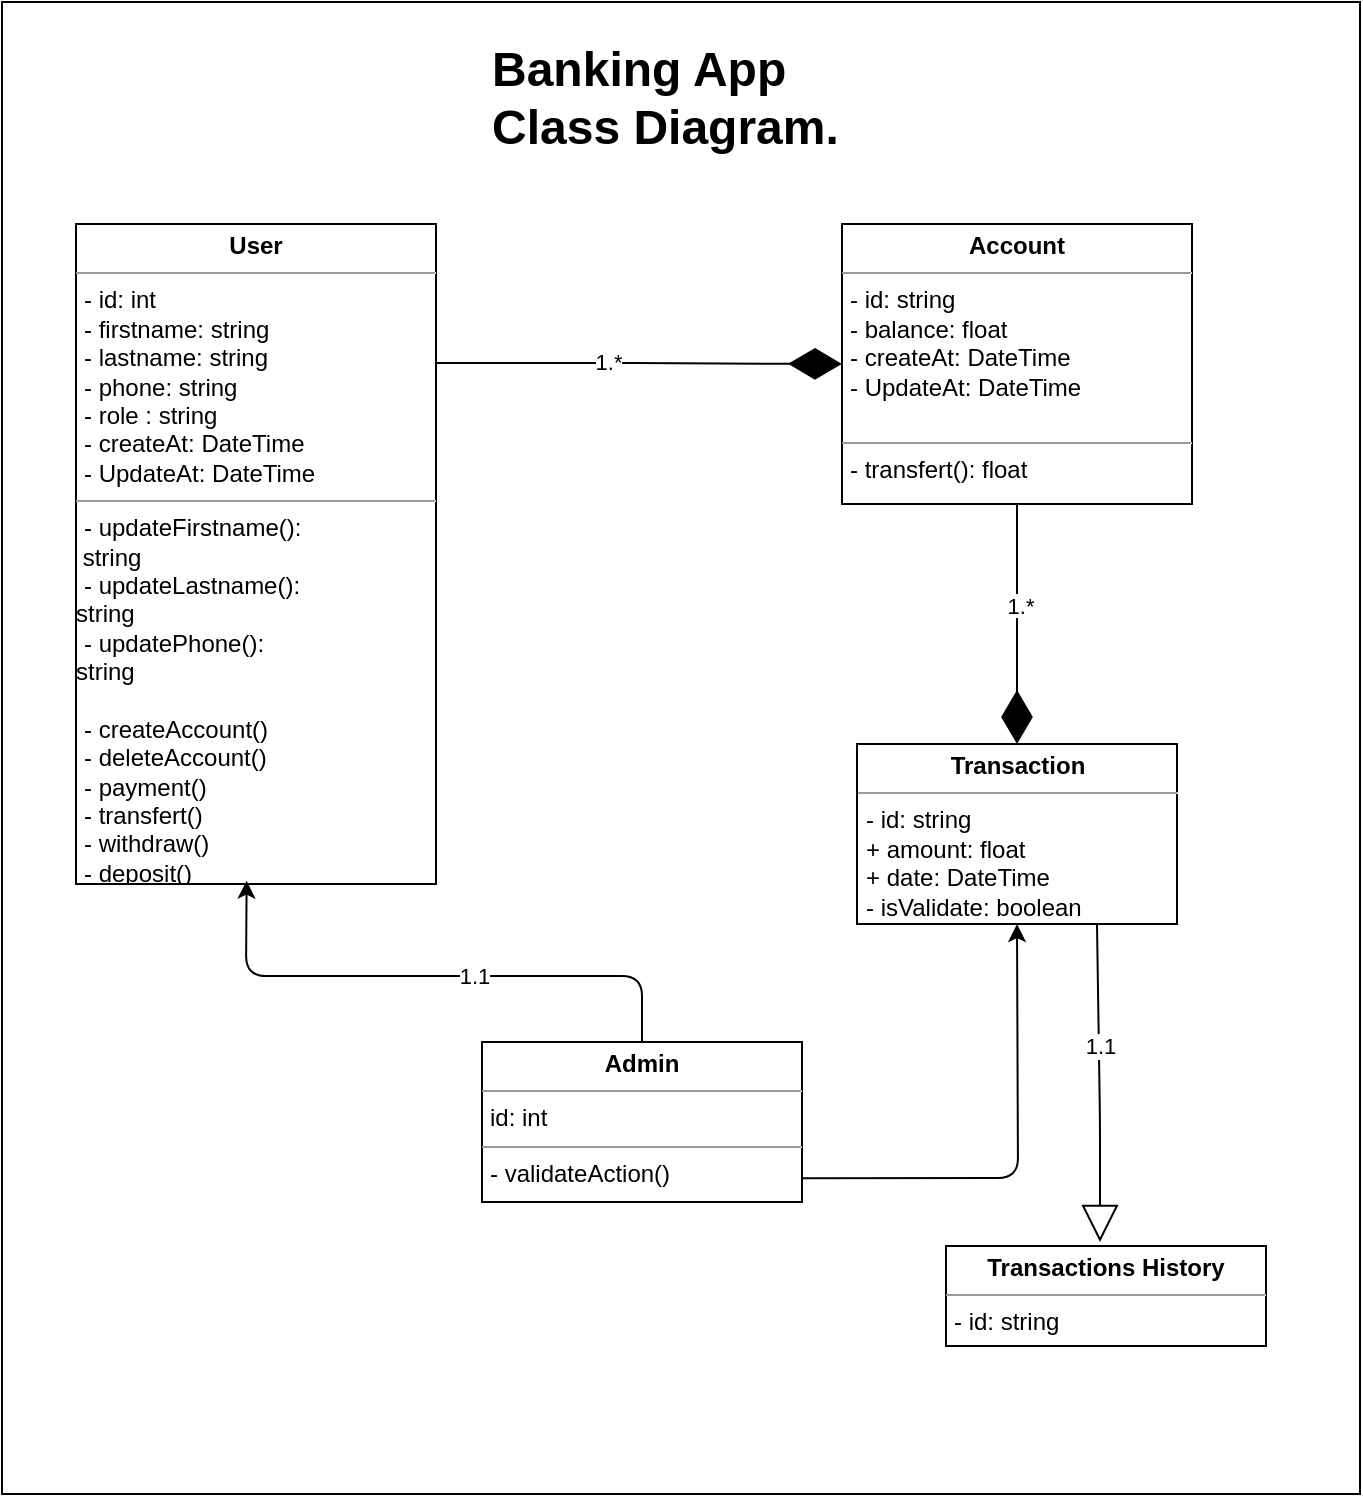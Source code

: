 <mxfile>
    <diagram id="ltQHFblb4XoNuvr2CsPF" name="Page-1">
        <mxGraphModel dx="1673" dy="1047" grid="0" gridSize="10" guides="1" tooltips="1" connect="1" arrows="1" fold="1" page="1" pageScale="1" pageWidth="1169" pageHeight="827" background="#FFFFFF" math="0" shadow="0">
            <root>
                <mxCell id="0"/>
                <mxCell id="1" parent="0"/>
                <mxCell id="4" value="&lt;p style=&quot;margin: 0px ; margin-top: 4px ; text-align: center&quot;&gt;&lt;b&gt;User&lt;/b&gt;&lt;/p&gt;&lt;hr size=&quot;1&quot;&gt;&lt;p style=&quot;margin: 0px ; margin-left: 4px&quot;&gt;- id: int&lt;br&gt;- firstname: string&lt;/p&gt;&lt;p style=&quot;margin: 0px ; margin-left: 4px&quot;&gt;- lastname: string&lt;br&gt;&lt;/p&gt;&lt;p style=&quot;margin: 0px ; margin-left: 4px&quot;&gt;- phone: string&lt;br&gt;&lt;/p&gt;&lt;p style=&quot;margin: 0px ; margin-left: 4px&quot;&gt;- role : string&lt;/p&gt;&lt;p style=&quot;margin: 0px ; margin-left: 4px&quot;&gt;- createAt: DateTime&lt;/p&gt;&lt;p style=&quot;margin: 0px ; margin-left: 4px&quot;&gt;- UpdateAt: DateTime&amp;nbsp;&lt;/p&gt;&lt;hr size=&quot;1&quot;&gt;&lt;p style=&quot;margin: 0px ; margin-left: 4px&quot;&gt;&lt;span&gt;- updateFirstname():&amp;nbsp;&lt;/span&gt;&lt;br&gt;&lt;/p&gt;&amp;nbsp;string&amp;nbsp;&lt;p style=&quot;margin: 0px ; margin-left: 4px&quot;&gt;- updateLastname():&lt;br&gt;&lt;/p&gt;string&lt;p style=&quot;margin: 0px ; margin-left: 4px&quot;&gt;- updatePhone():&lt;br&gt;&lt;/p&gt;string&lt;p style=&quot;margin: 0px ; margin-left: 4px&quot;&gt;&lt;br&gt;&lt;/p&gt;&lt;p style=&quot;margin: 0px ; margin-left: 4px&quot;&gt;- createAccount()&lt;br&gt;&lt;/p&gt;&lt;p style=&quot;margin: 0px ; margin-left: 4px&quot;&gt;- deleteAccount()&lt;/p&gt;&lt;p style=&quot;margin: 0px ; margin-left: 4px&quot;&gt;- payment()&lt;/p&gt;&lt;p style=&quot;margin: 0px ; margin-left: 4px&quot;&gt;- transfert()&lt;/p&gt;&lt;p style=&quot;margin: 0px ; margin-left: 4px&quot;&gt;- withdraw()&lt;/p&gt;&lt;p style=&quot;margin: 0px ; margin-left: 4px&quot;&gt;- deposit()&lt;/p&gt;&lt;p style=&quot;margin: 0px ; margin-left: 4px&quot;&gt;&lt;br&gt;&lt;/p&gt;&lt;p style=&quot;margin: 0px ; margin-left: 4px&quot;&gt;&lt;br&gt;&lt;/p&gt;" style="verticalAlign=top;align=left;overflow=fill;fontSize=12;fontFamily=Helvetica;html=1;" vertex="1" parent="1">
                    <mxGeometry x="287" y="142" width="180" height="330" as="geometry"/>
                </mxCell>
                <mxCell id="8" style="edgeStyle=none;html=1;exitX=0.5;exitY=0;exitDx=0;exitDy=0;strokeColor=#000000;entryX=0.474;entryY=0.995;entryDx=0;entryDy=0;entryPerimeter=0;" edge="1" parent="1" source="7" target="4">
                    <mxGeometry relative="1" as="geometry">
                        <mxPoint x="376" y="465" as="targetPoint"/>
                        <Array as="points">
                            <mxPoint x="570" y="518"/>
                            <mxPoint x="372" y="518"/>
                        </Array>
                    </mxGeometry>
                </mxCell>
                <mxCell id="20" value="1.1" style="edgeLabel;html=1;align=center;verticalAlign=middle;resizable=0;points=[];fontColor=#000000;labelBackgroundColor=#FFFFFF;" vertex="1" connectable="0" parent="8">
                    <mxGeometry x="-0.156" relative="1" as="geometry">
                        <mxPoint as="offset"/>
                    </mxGeometry>
                </mxCell>
                <mxCell id="24" style="edgeStyle=none;html=1;exitX=0.996;exitY=0.852;exitDx=0;exitDy=0;entryX=0.5;entryY=1;entryDx=0;entryDy=0;fontColor=#000000;strokeColor=#000000;exitPerimeter=0;" edge="1" parent="1" source="7" target="10">
                    <mxGeometry relative="1" as="geometry">
                        <Array as="points">
                            <mxPoint x="758" y="619"/>
                        </Array>
                    </mxGeometry>
                </mxCell>
                <mxCell id="7" value="&lt;p style=&quot;margin: 0px ; margin-top: 4px ; text-align: center&quot;&gt;&lt;b&gt;Admin&lt;/b&gt;&lt;/p&gt;&lt;hr size=&quot;1&quot;&gt;&lt;p style=&quot;margin: 0px ; margin-left: 4px&quot;&gt;id: int&lt;/p&gt;&lt;hr size=&quot;1&quot;&gt;&lt;p style=&quot;margin: 0px ; margin-left: 4px&quot;&gt;- validateAction()&lt;/p&gt;" style="verticalAlign=top;align=left;overflow=fill;fontSize=12;fontFamily=Helvetica;html=1;" vertex="1" parent="1">
                    <mxGeometry x="490" y="551" width="160" height="80" as="geometry"/>
                </mxCell>
                <mxCell id="9" value="&lt;p style=&quot;margin: 0px ; margin-top: 4px ; text-align: center&quot;&gt;&lt;b&gt;Account&lt;/b&gt;&lt;/p&gt;&lt;hr size=&quot;1&quot;&gt;&lt;p style=&quot;margin: 0px ; margin-left: 4px&quot;&gt;- id: string&lt;/p&gt;&lt;p style=&quot;margin: 0px ; margin-left: 4px&quot;&gt;- balance: float&lt;/p&gt;&lt;p style=&quot;margin: 0px 0px 0px 4px&quot;&gt;- createAt: DateTime&lt;/p&gt;&lt;p style=&quot;margin: 0px 0px 0px 4px&quot;&gt;- UpdateAt: DateTime&amp;nbsp;&lt;/p&gt;&lt;p style=&quot;margin: 0px ; margin-left: 4px&quot;&gt;&lt;br&gt;&lt;/p&gt;&lt;hr size=&quot;1&quot;&gt;&lt;p style=&quot;margin: 0px ; margin-left: 4px&quot;&gt;- transfert(): float&lt;/p&gt;" style="verticalAlign=top;align=left;overflow=fill;fontSize=12;fontFamily=Helvetica;html=1;" vertex="1" parent="1">
                    <mxGeometry x="670" y="142" width="175" height="140" as="geometry"/>
                </mxCell>
                <mxCell id="10" value="&lt;p style=&quot;margin: 0px ; margin-top: 4px ; text-align: center&quot;&gt;&lt;b&gt;Transaction&lt;/b&gt;&lt;/p&gt;&lt;hr size=&quot;1&quot;&gt;&lt;p style=&quot;margin: 0px ; margin-left: 4px&quot;&gt;- id: string&lt;/p&gt;&lt;p style=&quot;margin: 0px ; margin-left: 4px&quot;&gt;&lt;span&gt;+ amount: float&lt;/span&gt;&lt;br&gt;&lt;/p&gt;&lt;p style=&quot;margin: 0px ; margin-left: 4px&quot;&gt;+ date: DateTime&lt;/p&gt;&lt;p style=&quot;margin: 0px ; margin-left: 4px&quot;&gt;- isValidate: boolean&lt;/p&gt;&lt;p style=&quot;margin: 0px ; margin-left: 4px&quot;&gt;&lt;br&gt;&lt;/p&gt;&lt;p style=&quot;margin: 0px ; margin-left: 4px&quot;&gt;&lt;br&gt;&lt;/p&gt;&lt;hr size=&quot;1&quot;&gt;&lt;p style=&quot;margin: 0px ; margin-left: 4px&quot;&gt;&lt;br&gt;&lt;/p&gt;" style="verticalAlign=top;align=left;overflow=fill;fontSize=12;fontFamily=Helvetica;html=1;" vertex="1" parent="1">
                    <mxGeometry x="677.5" y="402" width="160" height="90" as="geometry"/>
                </mxCell>
                <mxCell id="11" value="&lt;p style=&quot;margin: 0px ; margin-top: 4px ; text-align: center&quot;&gt;&lt;b&gt;Transactions History&lt;/b&gt;&lt;/p&gt;&lt;hr size=&quot;1&quot;&gt;&lt;p style=&quot;margin: 0px ; margin-left: 4px&quot;&gt;- id: string&lt;/p&gt;&lt;p style=&quot;margin: 0px ; margin-left: 4px&quot;&gt;&lt;br&gt;&lt;/p&gt;&lt;p style=&quot;margin: 0px ; margin-left: 4px&quot;&gt;&lt;br&gt;&lt;/p&gt;&lt;hr size=&quot;1&quot;&gt;&lt;p style=&quot;margin: 0px ; margin-left: 4px&quot;&gt;&lt;br&gt;&lt;/p&gt;" style="verticalAlign=top;align=left;overflow=fill;fontSize=12;fontFamily=Helvetica;html=1;" vertex="1" parent="1">
                    <mxGeometry x="722" y="653" width="160" height="50" as="geometry"/>
                </mxCell>
                <mxCell id="14" value="" style="endArrow=block;endSize=16;endFill=0;html=1;strokeColor=#000000;exitX=0.75;exitY=1;exitDx=0;exitDy=0;" edge="1" parent="1" source="10">
                    <mxGeometry width="160" relative="1" as="geometry">
                        <mxPoint x="629" y="661" as="sourcePoint"/>
                        <mxPoint x="799" y="651" as="targetPoint"/>
                        <Array as="points">
                            <mxPoint x="799" y="591"/>
                        </Array>
                    </mxGeometry>
                </mxCell>
                <mxCell id="19" value="1.1" style="edgeLabel;html=1;align=center;verticalAlign=middle;resizable=0;points=[];fontColor=#000000;labelBackgroundColor=#FFFFFF;" vertex="1" connectable="0" parent="14">
                    <mxGeometry x="-0.234" relative="1" as="geometry">
                        <mxPoint as="offset"/>
                    </mxGeometry>
                </mxCell>
                <mxCell id="15" value="" style="endArrow=diamondThin;endFill=1;endSize=24;html=1;fontColor=#000000;strokeColor=#000000;entryX=0;entryY=0.5;entryDx=0;entryDy=0;" edge="1" parent="1" target="9">
                    <mxGeometry width="160" relative="1" as="geometry">
                        <mxPoint x="467" y="211.47" as="sourcePoint"/>
                        <mxPoint x="627" y="211.47" as="targetPoint"/>
                        <Array as="points">
                            <mxPoint x="556" y="211.47"/>
                        </Array>
                    </mxGeometry>
                </mxCell>
                <mxCell id="16" value="&lt;span style=&quot;background-color: rgb(255 , 255 , 255)&quot;&gt;1.*&lt;/span&gt;" style="edgeLabel;html=1;align=center;verticalAlign=middle;resizable=0;points=[];fontColor=#000000;labelBackgroundColor=none;" vertex="1" connectable="0" parent="15">
                    <mxGeometry x="-0.156" y="1" relative="1" as="geometry">
                        <mxPoint as="offset"/>
                    </mxGeometry>
                </mxCell>
                <mxCell id="17" value="" style="endArrow=diamondThin;endFill=1;endSize=24;html=1;fontColor=#000000;strokeColor=#000000;exitX=0.5;exitY=1;exitDx=0;exitDy=0;entryX=0.5;entryY=0;entryDx=0;entryDy=0;" edge="1" parent="1" source="9" target="10">
                    <mxGeometry width="160" relative="1" as="geometry">
                        <mxPoint x="747" y="662" as="sourcePoint"/>
                        <mxPoint x="856" y="346" as="targetPoint"/>
                        <Array as="points"/>
                    </mxGeometry>
                </mxCell>
                <mxCell id="18" value="&lt;span style=&quot;background-color: rgb(255 , 255 , 255)&quot;&gt;1.*&lt;/span&gt;" style="edgeLabel;html=1;align=center;verticalAlign=middle;resizable=0;points=[];fontColor=#000000;labelBackgroundColor=none;" vertex="1" connectable="0" parent="17">
                    <mxGeometry x="-0.156" y="1" relative="1" as="geometry">
                        <mxPoint as="offset"/>
                    </mxGeometry>
                </mxCell>
                <mxCell id="25" value="" style="rounded=0;whiteSpace=wrap;html=1;labelBackgroundColor=#FFFFFF;fontColor=#000000;strokeColor=#000000;fillColor=none;" vertex="1" parent="1">
                    <mxGeometry x="250" y="31" width="679" height="746" as="geometry"/>
                </mxCell>
                <mxCell id="27" value="&lt;h1&gt;Banking App Class Diagram.&lt;/h1&gt;" style="text;html=1;strokeColor=none;fillColor=none;spacing=5;spacingTop=-20;whiteSpace=wrap;overflow=hidden;rounded=0;labelBackgroundColor=#FFFFFF;fontColor=#000000;" vertex="1" parent="1">
                    <mxGeometry x="490" y="45" width="190" height="65" as="geometry"/>
                </mxCell>
            </root>
        </mxGraphModel>
    </diagram>
</mxfile>